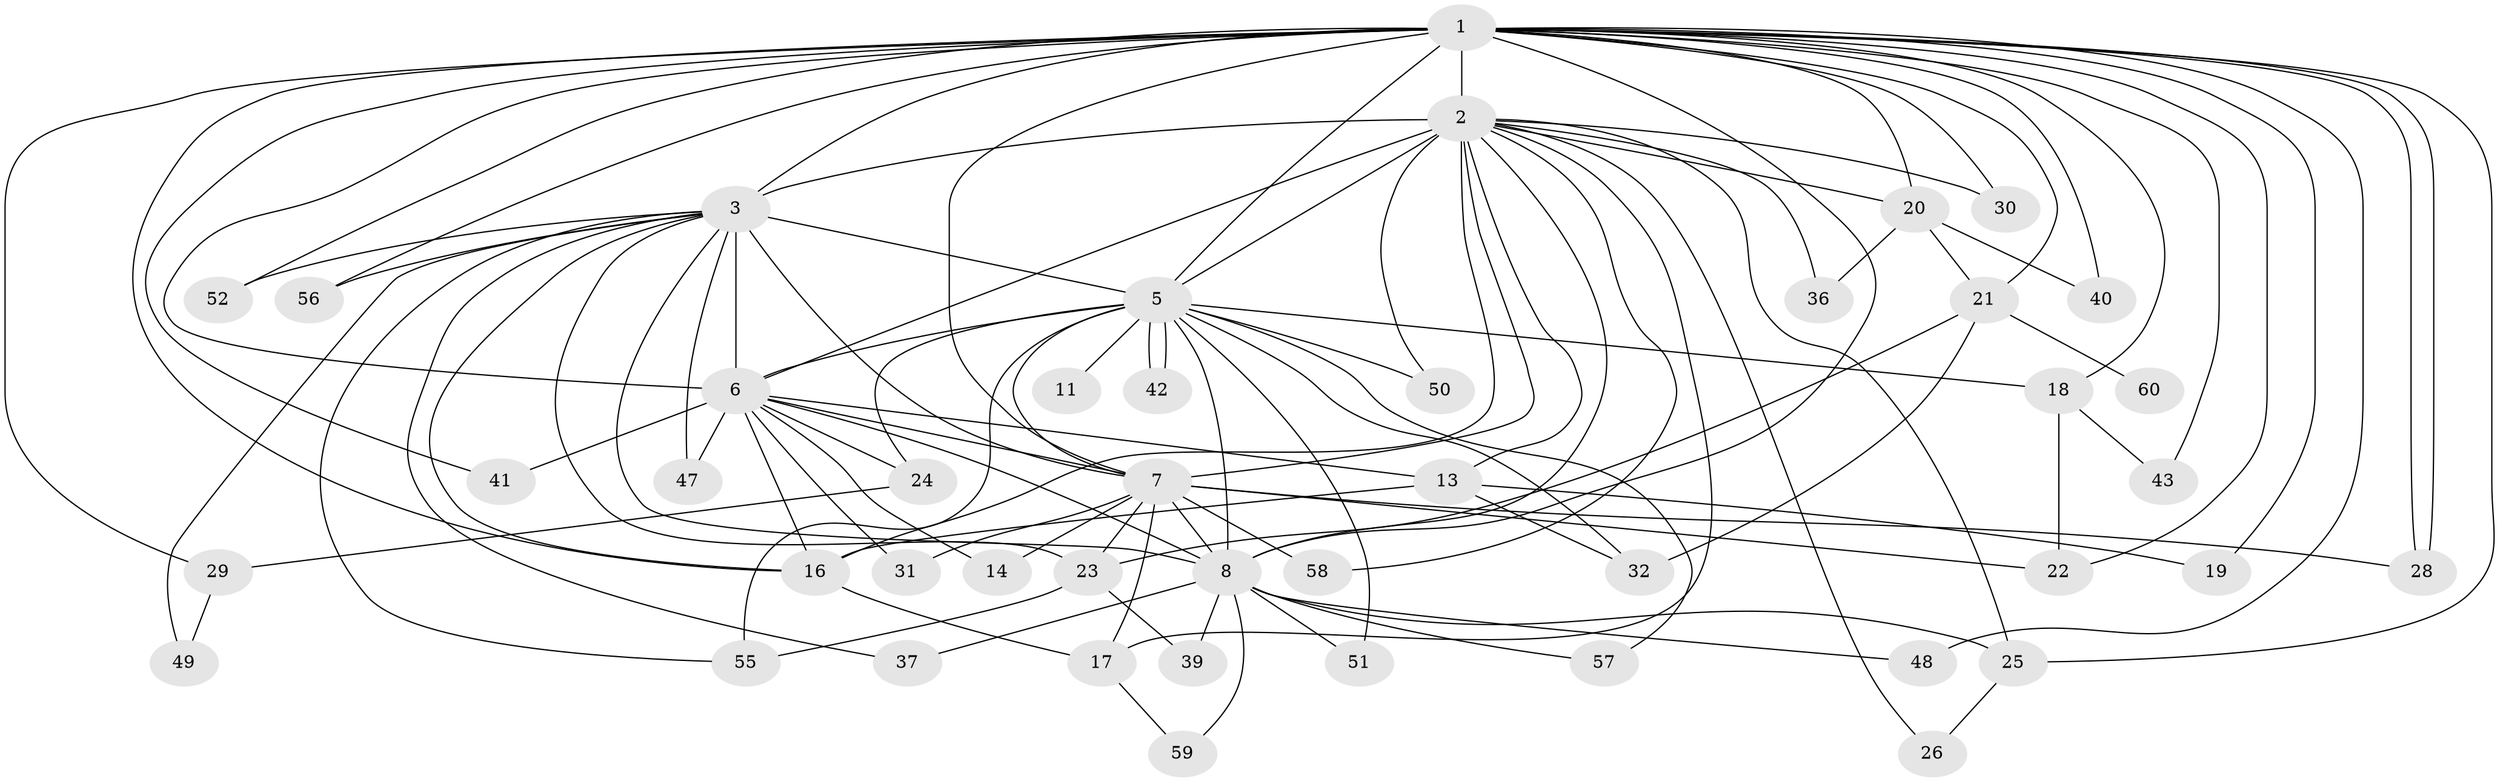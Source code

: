 // Generated by graph-tools (version 1.1) at 2025/23/03/03/25 07:23:47]
// undirected, 45 vertices, 105 edges
graph export_dot {
graph [start="1"]
  node [color=gray90,style=filled];
  1 [super="+10"];
  2 [super="+35"];
  3 [super="+4"];
  5 [super="+9"];
  6 [super="+27"];
  7 [super="+15"];
  8 [super="+12"];
  11;
  13 [super="+34"];
  14;
  16;
  17 [super="+46"];
  18;
  19;
  20;
  21 [super="+53"];
  22 [super="+33"];
  23 [super="+38"];
  24;
  25 [super="+44"];
  26;
  28 [super="+54"];
  29;
  30;
  31;
  32;
  36;
  37;
  39;
  40 [super="+45"];
  41;
  42;
  43;
  47;
  48;
  49;
  50;
  51;
  52;
  55 [super="+61"];
  56;
  57;
  58;
  59;
  60;
  1 -- 2 [weight=2];
  1 -- 3 [weight=4];
  1 -- 5 [weight=4];
  1 -- 6 [weight=2];
  1 -- 7 [weight=2];
  1 -- 8 [weight=3];
  1 -- 16;
  1 -- 20;
  1 -- 21;
  1 -- 28;
  1 -- 28;
  1 -- 30;
  1 -- 40 [weight=2];
  1 -- 41;
  1 -- 48;
  1 -- 52;
  1 -- 43;
  1 -- 18;
  1 -- 19;
  1 -- 22;
  1 -- 56;
  1 -- 25;
  1 -- 29;
  2 -- 3 [weight=2];
  2 -- 5 [weight=2];
  2 -- 6;
  2 -- 7 [weight=2];
  2 -- 8;
  2 -- 13;
  2 -- 20;
  2 -- 26;
  2 -- 30;
  2 -- 36;
  2 -- 50;
  2 -- 25;
  2 -- 17;
  2 -- 16;
  2 -- 58;
  3 -- 5 [weight=4];
  3 -- 6 [weight=2];
  3 -- 7 [weight=2];
  3 -- 8 [weight=2];
  3 -- 16;
  3 -- 23;
  3 -- 37;
  3 -- 49;
  3 -- 56;
  3 -- 47;
  3 -- 52;
  3 -- 55;
  5 -- 6 [weight=2];
  5 -- 7 [weight=2];
  5 -- 8 [weight=2];
  5 -- 11 [weight=2];
  5 -- 18;
  5 -- 24;
  5 -- 42;
  5 -- 42;
  5 -- 51;
  5 -- 55;
  5 -- 57;
  5 -- 32;
  5 -- 50;
  6 -- 7;
  6 -- 8;
  6 -- 13;
  6 -- 14;
  6 -- 24;
  6 -- 31;
  6 -- 41;
  6 -- 47;
  6 -- 16;
  7 -- 8;
  7 -- 14;
  7 -- 17;
  7 -- 31;
  7 -- 58;
  7 -- 23;
  7 -- 22;
  7 -- 28;
  8 -- 25;
  8 -- 37;
  8 -- 51;
  8 -- 57;
  8 -- 48;
  8 -- 39;
  8 -- 59;
  13 -- 19;
  13 -- 32;
  13 -- 16;
  16 -- 17;
  17 -- 59;
  18 -- 22;
  18 -- 43;
  20 -- 21;
  20 -- 36;
  20 -- 40;
  21 -- 23;
  21 -- 60 [weight=2];
  21 -- 32;
  23 -- 39;
  23 -- 55;
  24 -- 29;
  25 -- 26;
  29 -- 49;
}
